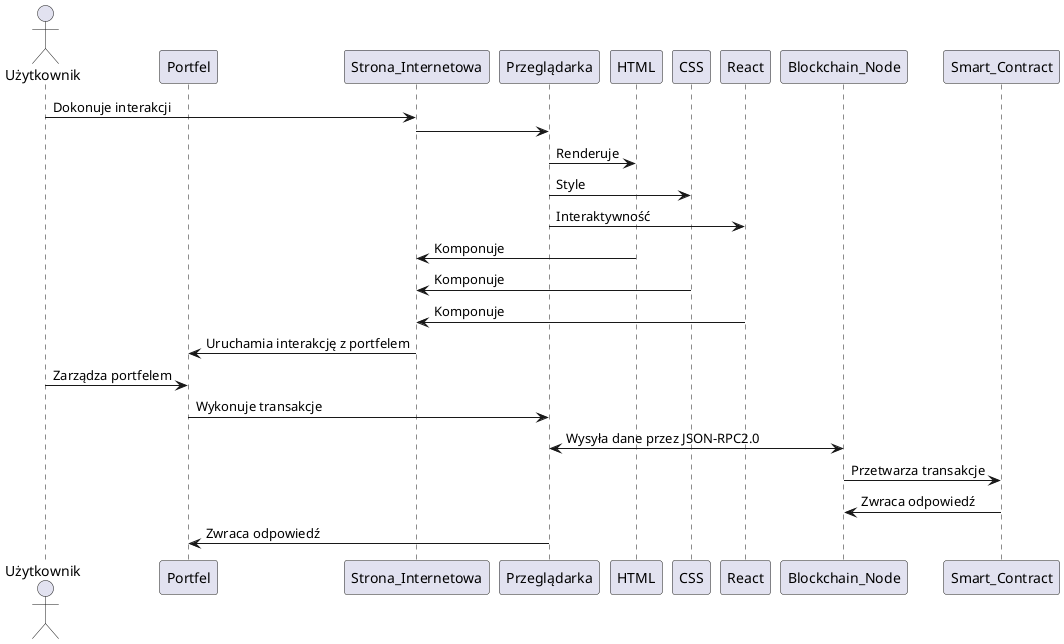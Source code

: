 @startuml Projekt_Schema

actor Użytkownik
participant Portfel
participant Strona_Internetowa
participant Przeglądarka
participant HTML
participant CSS
participant React
participant Blockchain_Node
participant Smart_Contract

Użytkownik -> Strona_Internetowa: Dokonuje interakcji
Strona_Internetowa -> Przeglądarka
Przeglądarka -> HTML: Renderuje
Przeglądarka -> CSS: Style
Przeglądarka -> React: Interaktywność
HTML -> Strona_Internetowa: Komponuje
CSS -> Strona_Internetowa: Komponuje
React -> Strona_Internetowa: Komponuje
Strona_Internetowa -> Portfel: Uruchamia interakcję z portfelem
Użytkownik -> Portfel: Zarządza portfelem
Portfel -> Przeglądarka: Wykonuje transakcje
Przeglądarka <-> Blockchain_Node: Wysyła dane przez JSON-RPC2.0
Blockchain_Node -> Smart_Contract: Przetwarza transakcje
Smart_Contract -> Blockchain_Node : Zwraca odpowiedź
Przeglądarka -> Portfel: Zwraca odpowiedź

@enduml
